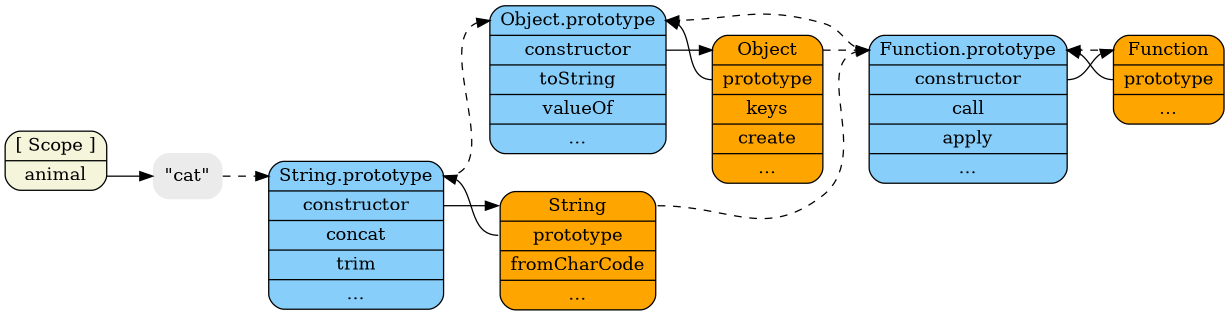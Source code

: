 digraph finite_state_machine {
	size="8.2,5"
	rankdir = "LR"

  /* Execution Contexts */
  node [shape=Mrecord, fillcolor=beige, style=filled];
  top [label="<__proto__>[ Scope ]|<animal>animal"]

  /* Normal Objects */
  node [shape = Mrecord, fillcolor=lightskyblue, style=filled];
  StringProto [label = "<__proto__>String.prototype|<constructor>constructor|<concat>concat|<trim>trim|…"];
  FunctionProto [label = "<__proto__>Function.prototype|<constructor>constructor|<call>call|<apply>apply|…"];
  ObjectProto [label = "<__proto__>Object.prototype|<constructor>constructor|<toString>toString|<valueOf>valueOf|…"];

  /* Function Objects */
  node [shape = Mrecord, fillcolor=orange, style=filled];
  String [label = "<__proto__>String|<prototype>prototype|<fromCharCode>fromCharCode|…"];
  Function [label = "<__proto__>Function|<prototype>prototype|…"];
  Object [label = "<__proto__>Object|<prototype>prototype|<keys>keys|<create>create|…"];


  /* Literals */
  node [shape = plaintext, fillcolor=gray92, style="filled,rounded"];
  cat [label="\"cat\""]

  /* References */
  top:animal -> cat;
  StringProto:constructor -> String:__proto__;
  FunctionProto:constructor -> Function:__proto__;
  ObjectProto:constructor -> Object:__proto__;
  String:prototype -> StringProto:__proto__;
  Function:prototype -> FunctionProto:__proto__;
  Object:prototype -> ObjectProto:__proto__;

  /* Inheritance Chains */
  edge [style=dashed]
  cat -> StringProto:__proto__;
  String:__proto__ -> FunctionProto:__proto__;
  Object:__proto__ -> FunctionProto:__proto__;
  Function:__proto__ -> FunctionProto:__proto__;
  FunctionProto:__proto__ -> ObjectProto:__proto__;
  StringProto:__proto__ -> ObjectProto:__proto__;
  
  

 
}